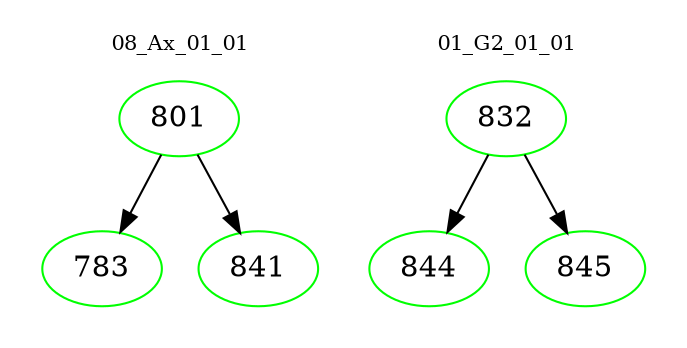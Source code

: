 digraph{
subgraph cluster_0 {
color = white
label = "08_Ax_01_01";
fontsize=10;
T0_801 [label="801", color="green"]
T0_801 -> T0_783 [color="black"]
T0_783 [label="783", color="green"]
T0_801 -> T0_841 [color="black"]
T0_841 [label="841", color="green"]
}
subgraph cluster_1 {
color = white
label = "01_G2_01_01";
fontsize=10;
T1_832 [label="832", color="green"]
T1_832 -> T1_844 [color="black"]
T1_844 [label="844", color="green"]
T1_832 -> T1_845 [color="black"]
T1_845 [label="845", color="green"]
}
}
